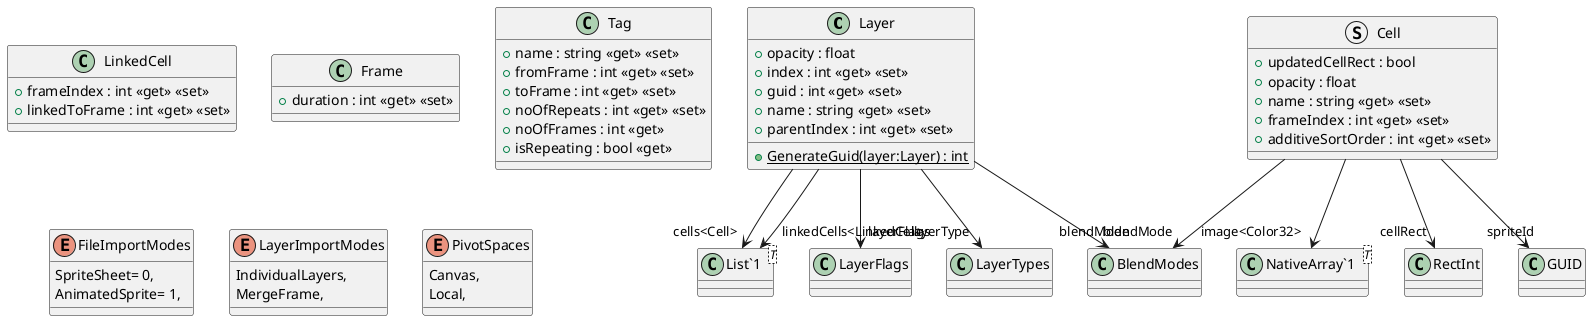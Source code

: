 @startuml
class Layer {
    + opacity : float
    + index : int <<get>> <<set>>
    + guid : int <<get>> <<set>>
    + name : string <<get>> <<set>>
    + parentIndex : int <<get>> <<set>>
    + {static} GenerateGuid(layer:Layer) : int
}
struct Cell {
    + updatedCellRect : bool
    + opacity : float
    + name : string <<get>> <<set>>
    + frameIndex : int <<get>> <<set>>
    + additiveSortOrder : int <<get>> <<set>>
}
class LinkedCell {
    + frameIndex : int <<get>> <<set>>
    + linkedToFrame : int <<get>> <<set>>
}
class Frame {
    + duration : int <<get>> <<set>>
}
class Tag {
    + name : string <<get>> <<set>>
    + fromFrame : int <<get>> <<set>>
    + toFrame : int <<get>> <<set>>
    + noOfRepeats : int <<get>> <<set>>
    + noOfFrames : int <<get>>
    + isRepeating : bool <<get>>
}
enum FileImportModes {
    SpriteSheet= 0,
    AnimatedSprite= 1,
}
enum LayerImportModes {
    IndividualLayers,
    MergeFrame,
}
enum PivotSpaces {
    Canvas,
    Local,
}
class "List`1"<T> {
}
class "NativeArray`1"<T> {
}
Layer --> "layerFlags" LayerFlags
Layer --> "layerType" LayerTypes
Layer --> "blendMode" BlendModes
Layer --> "cells<Cell>" "List`1"
Layer --> "linkedCells<LinkedCell>" "List`1"
Cell --> "blendMode" BlendModes
Cell --> "image<Color32>" "NativeArray`1"
Cell --> "cellRect" RectInt
Cell --> "spriteId" GUID
@enduml
